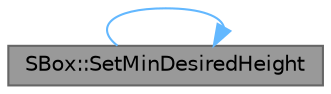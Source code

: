 digraph "SBox::SetMinDesiredHeight"
{
 // INTERACTIVE_SVG=YES
 // LATEX_PDF_SIZE
  bgcolor="transparent";
  edge [fontname=Helvetica,fontsize=10,labelfontname=Helvetica,labelfontsize=10];
  node [fontname=Helvetica,fontsize=10,shape=box,height=0.2,width=0.4];
  rankdir="LR";
  Node1 [id="Node000001",label="SBox::SetMinDesiredHeight",height=0.2,width=0.4,color="gray40", fillcolor="grey60", style="filled", fontcolor="black",tooltip="See MinDesiredHeight attribute."];
  Node1 -> Node1 [id="edge1_Node000001_Node000001",color="steelblue1",style="solid",tooltip=" "];
}
